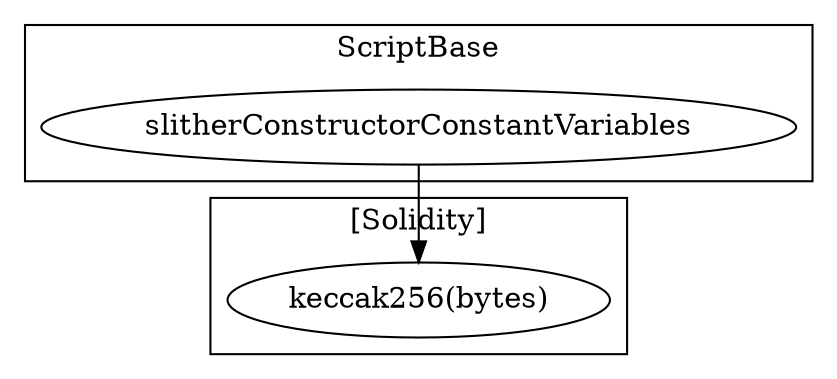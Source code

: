 strict digraph {
subgraph cluster_2949_ScriptBase {
label = "ScriptBase"
"2949_slitherConstructorConstantVariables" [label="slitherConstructorConstantVariables"]
}subgraph cluster_solidity {
label = "[Solidity]"
"keccak256(bytes)" 
"2949_slitherConstructorConstantVariables" -> "keccak256(bytes)"
}
}